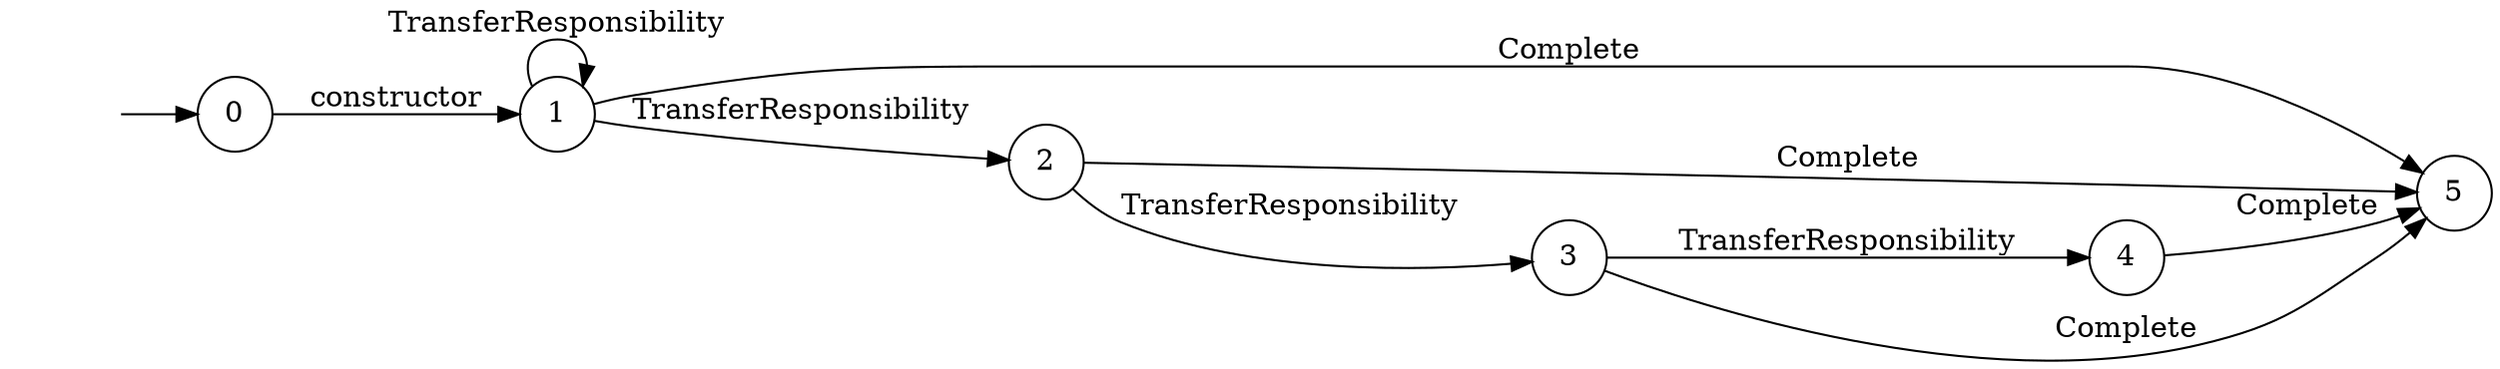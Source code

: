 digraph "Dapp-Automata-data/fuzzer/testnetdata-model-rq1-fix/BasicProvenance/Ktail-2" {
	graph [rankdir=LR]
	"" [label="" shape=plaintext]
	4 [label=4 shape=circle]
	5 [label=5 shape=circle]
	3 [label=3 shape=circle]
	0 [label=0 shape=circle]
	2 [label=2 shape=circle]
	1 [label=1 shape=circle]
	"" -> 0 [label=""]
	1 -> 2 [label=TransferResponsibility]
	1 -> 1 [label=TransferResponsibility]
	1 -> 5 [label=Complete]
	2 -> 3 [label=TransferResponsibility]
	2 -> 5 [label=Complete]
	3 -> 4 [label=TransferResponsibility]
	3 -> 5 [label=Complete]
	0 -> 1 [label=constructor]
	4 -> 5 [label=Complete]
}
